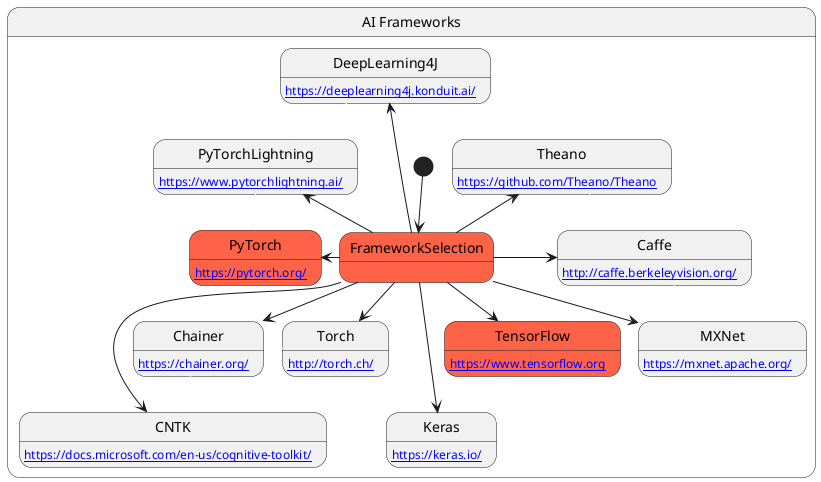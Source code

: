 @startuml
'https://plantuml.com/state-diagram

state "AI Frameworks" as AIFrameworks {
  MXNet : [[https://mxnet.apache.org/]]
  Caffe : [[http://caffe.berkeleyvision.org/]]
  Keras : [[https://keras.io/]]
  Torch : [[http://torch.ch/]]
  Chainer : [[https://chainer.org/]]
  Theano : [[https://github.com/Theano/Theano]]
  CNTK : [[https://docs.microsoft.com/en-us/cognitive-toolkit/]]
  TensorFlow : [[https://www.tensorflow.org]]
  PyTorch : [[https://pytorch.org/]]
  PyTorchLightning : [[https://www.pytorchlightning.ai/]]
  DeepLearning4J : [[https://deeplearning4j.konduit.ai/]]

  [*] --> FrameworkSelection #tomato
  DeepLearning4J <- FrameworkSelection
  FrameworkSelection -> MXNet
  FrameworkSelection -> Caffe
  FrameworkSelection -> Keras
  FrameworkSelection --> Torch
  FrameworkSelection --> Chainer
  FrameworkSelection --> CNTK
  FrameworkSelection --> TensorFlow #tomato
  PyTorch #tomato <- FrameworkSelection
  PyTorchLightning <- FrameworkSelection
  PyTorchLightning -[#white]-> PyTorch
  DeepLearning4J -[#white]-> PyTorchLightning
  Caffe --[#white]> MXNet
  MXNet -[#white]-> Keras
  Chainer -[#white]> Torch
  Chainer -[#white]-> CNTK
  DeepLearning4J -[#white]-> Caffe
  Theano <-- FrameworkSelection
  Theano -[#white]-> Caffe
}

'center footer Generated by Plant2ML www.plant2ml.com
@enduml